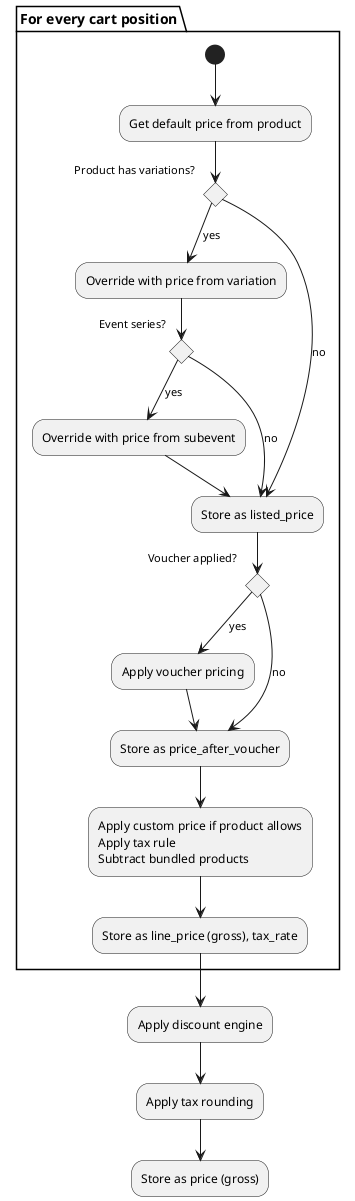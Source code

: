 @startuml

partition "For every cart position" {
    (*) --> "Get default price from product"
    --> if "Product has variations?" then
        -->[yes] "Override with price from variation"
        --> if "Event series?" then
            -->[yes] "Override with price from subevent"
            -down-> "Store as listed_price"
        else
            -down->[no] "Store as listed_price"
        endif
    else
        -down->[no] "Store as listed_price"
    endif
    --> if "Voucher applied?" then
        -->[yes] "Apply voucher pricing"
        --> "Store as price_after_voucher"
    else
        -->[no] "Store as price_after_voucher"
    endif
    --> "Apply custom price if product allows\nApply tax rule\nSubtract bundled products"
    --> "Store as line_price (gross), tax_rate"
}
--> "Apply discount engine"
--> "Apply tax rounding"
--> "Store as price (gross)"

@enduml
